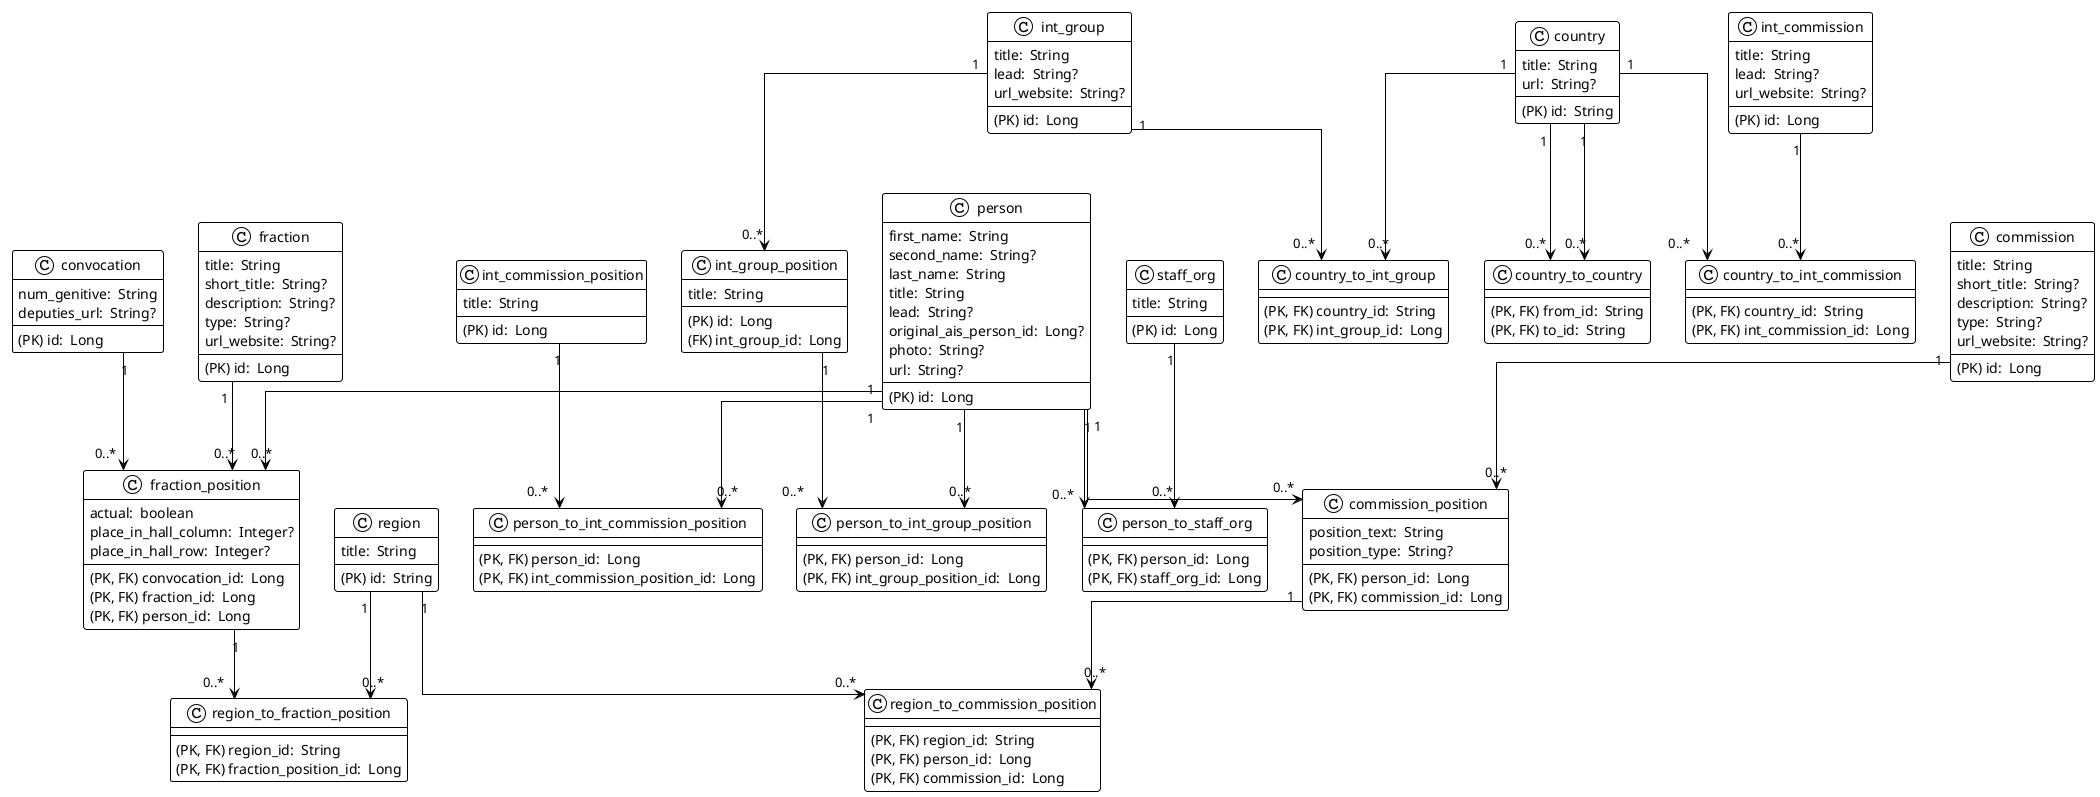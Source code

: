 @startuml
!theme plain
top to bottom direction
skinparam linetype ortho

class person {
   (PK) id:  Long
   first_name:  String
   second_name:  String?
   last_name:  String
   title:  String
   lead:  String?
   original_ais_person_id:  Long?
   photo:  String?
   url:  String?
}

class commission {
   (PK) id:  Long
   title:  String
   short_title:  String?
   description:  String?
   type:  String?
   url_website:  String?
}

class commission_position {
   (PK, FK) person_id:  Long
   (PK, FK) commission_id:  Long
   position_text:  String
   position_type:  String?
}

'main .(delete cascade). secondary
person                "1" -[#000000,plain]-> "0..*"  commission_position
commission            "1" -[#000000,plain]-> "0..*"  commission_position

class region {
   (PK) id:  String
   title:  String
}

class region_to_commission_position {
   (PK, FK) region_id:  String
   (PK, FK) person_id:  Long
   (PK, FK) commission_id:  Long
}

region               "1" -[#000000,plain]-> "0..*"  region_to_commission_position
commission_position  "1" -[#000000,plain]-> "0..*"  region_to_commission_position

class convocation {
   (PK) id:  Long
   num_genitive:  String
   deputies_url:  String?
}

class fraction {
   (PK) id:  Long
   title:  String
   short_title:  String?
   description:  String?
   type:  String?
   url_website:  String?
}

class fraction_position {
   (PK, FK) convocation_id:  Long
   (PK, FK) fraction_id:  Long
   (PK, FK) person_id:  Long
   actual:  boolean
   place_in_hall_column:  Integer?
   place_in_hall_row:  Integer?
}

convocation           "1" -[#000000,plain]-> "0..*"  fraction_position
fraction              "1" -[#000000,plain]-> "0..*"  fraction_position
person                "1" -[#000000,plain]-> "0..*"  fraction_position

class region_to_fraction_position {
    (PK, FK) region_id:  String
    (PK, FK) fraction_position_id:  Long
}

region               "1" -[#000000,plain]-> "0..*"  region_to_fraction_position
fraction_position    "1" -[#000000,plain]-> "0..*"  region_to_fraction_position

class country {
   (PK) id:  String
   title:  String
   url:  String?
}

class country_to_country {
   (PK, FK) from_id:  String
   (PK, FK) to_id:  String
}

'from_id
country               "1" -[#000000,plain]-> "0..*"  country_to_country
'to_id
country               "1" -[#000000,plain]-> "0..*"  country_to_country

class int_commission {
   (PK) id:  Long
   title:  String
   lead:  String?
   url_website:  String?
}

class country_to_int_commission {
   (PK, FK) country_id:  String
   (PK, FK) int_commission_id:  Long
}

country               "1" -[#000000,plain]-> "0..*"  country_to_int_commission
int_commission        "1" -[#000000,plain]-> "0..*"  country_to_int_commission

class int_commission_position {
   (PK) id:  Long
   title:  String
}
class person_to_int_commission_position {
   (PK, FK) person_id:  Long
   (PK, FK) int_commission_position_id:  Long
}

person                  "1" -[#000000,plain]-> "0..*"  person_to_int_commission_position
int_commission_position "1" -[#000000,plain]-> "0..*"  person_to_int_commission_position

class int_group {
   (PK) id:  Long
   title:  String
   lead:  String?
   url_website:  String?
}

class country_to_int_group {
   (PK, FK) country_id:  String
   (PK, FK) int_group_id:  Long
}

country               "1" -[#000000,plain]-> "0..*"  country_to_int_group
int_group             "1" -[#000000,plain]-> "0..*"  country_to_int_group

class int_group_position {
   (PK) id:  Long
   (FK) int_group_id:  Long
   title:  String
}

int_group             "1" -[#000000,plain]-> "0..*"  int_group_position

class person_to_int_group_position {
   (PK, FK) person_id:  Long
   (PK, FK) int_group_position_id:  Long
}

person                "1" -[#000000,plain]-> "0..*"  person_to_int_group_position
int_group_position    "1" -[#000000,plain]-> "0..*"  person_to_int_group_position

class staff_org {
   (PK) id:  Long
   title:  String
}

class person_to_staff_org {
   (PK, FK) person_id:  Long
   (PK, FK) staff_org_id:  Long
}

person                "1" -[#000000,plain]-> "0..*"  person_to_staff_org
staff_org             "1" -[#000000,plain]-> "0..*"  person_to_staff_org

@enduml
